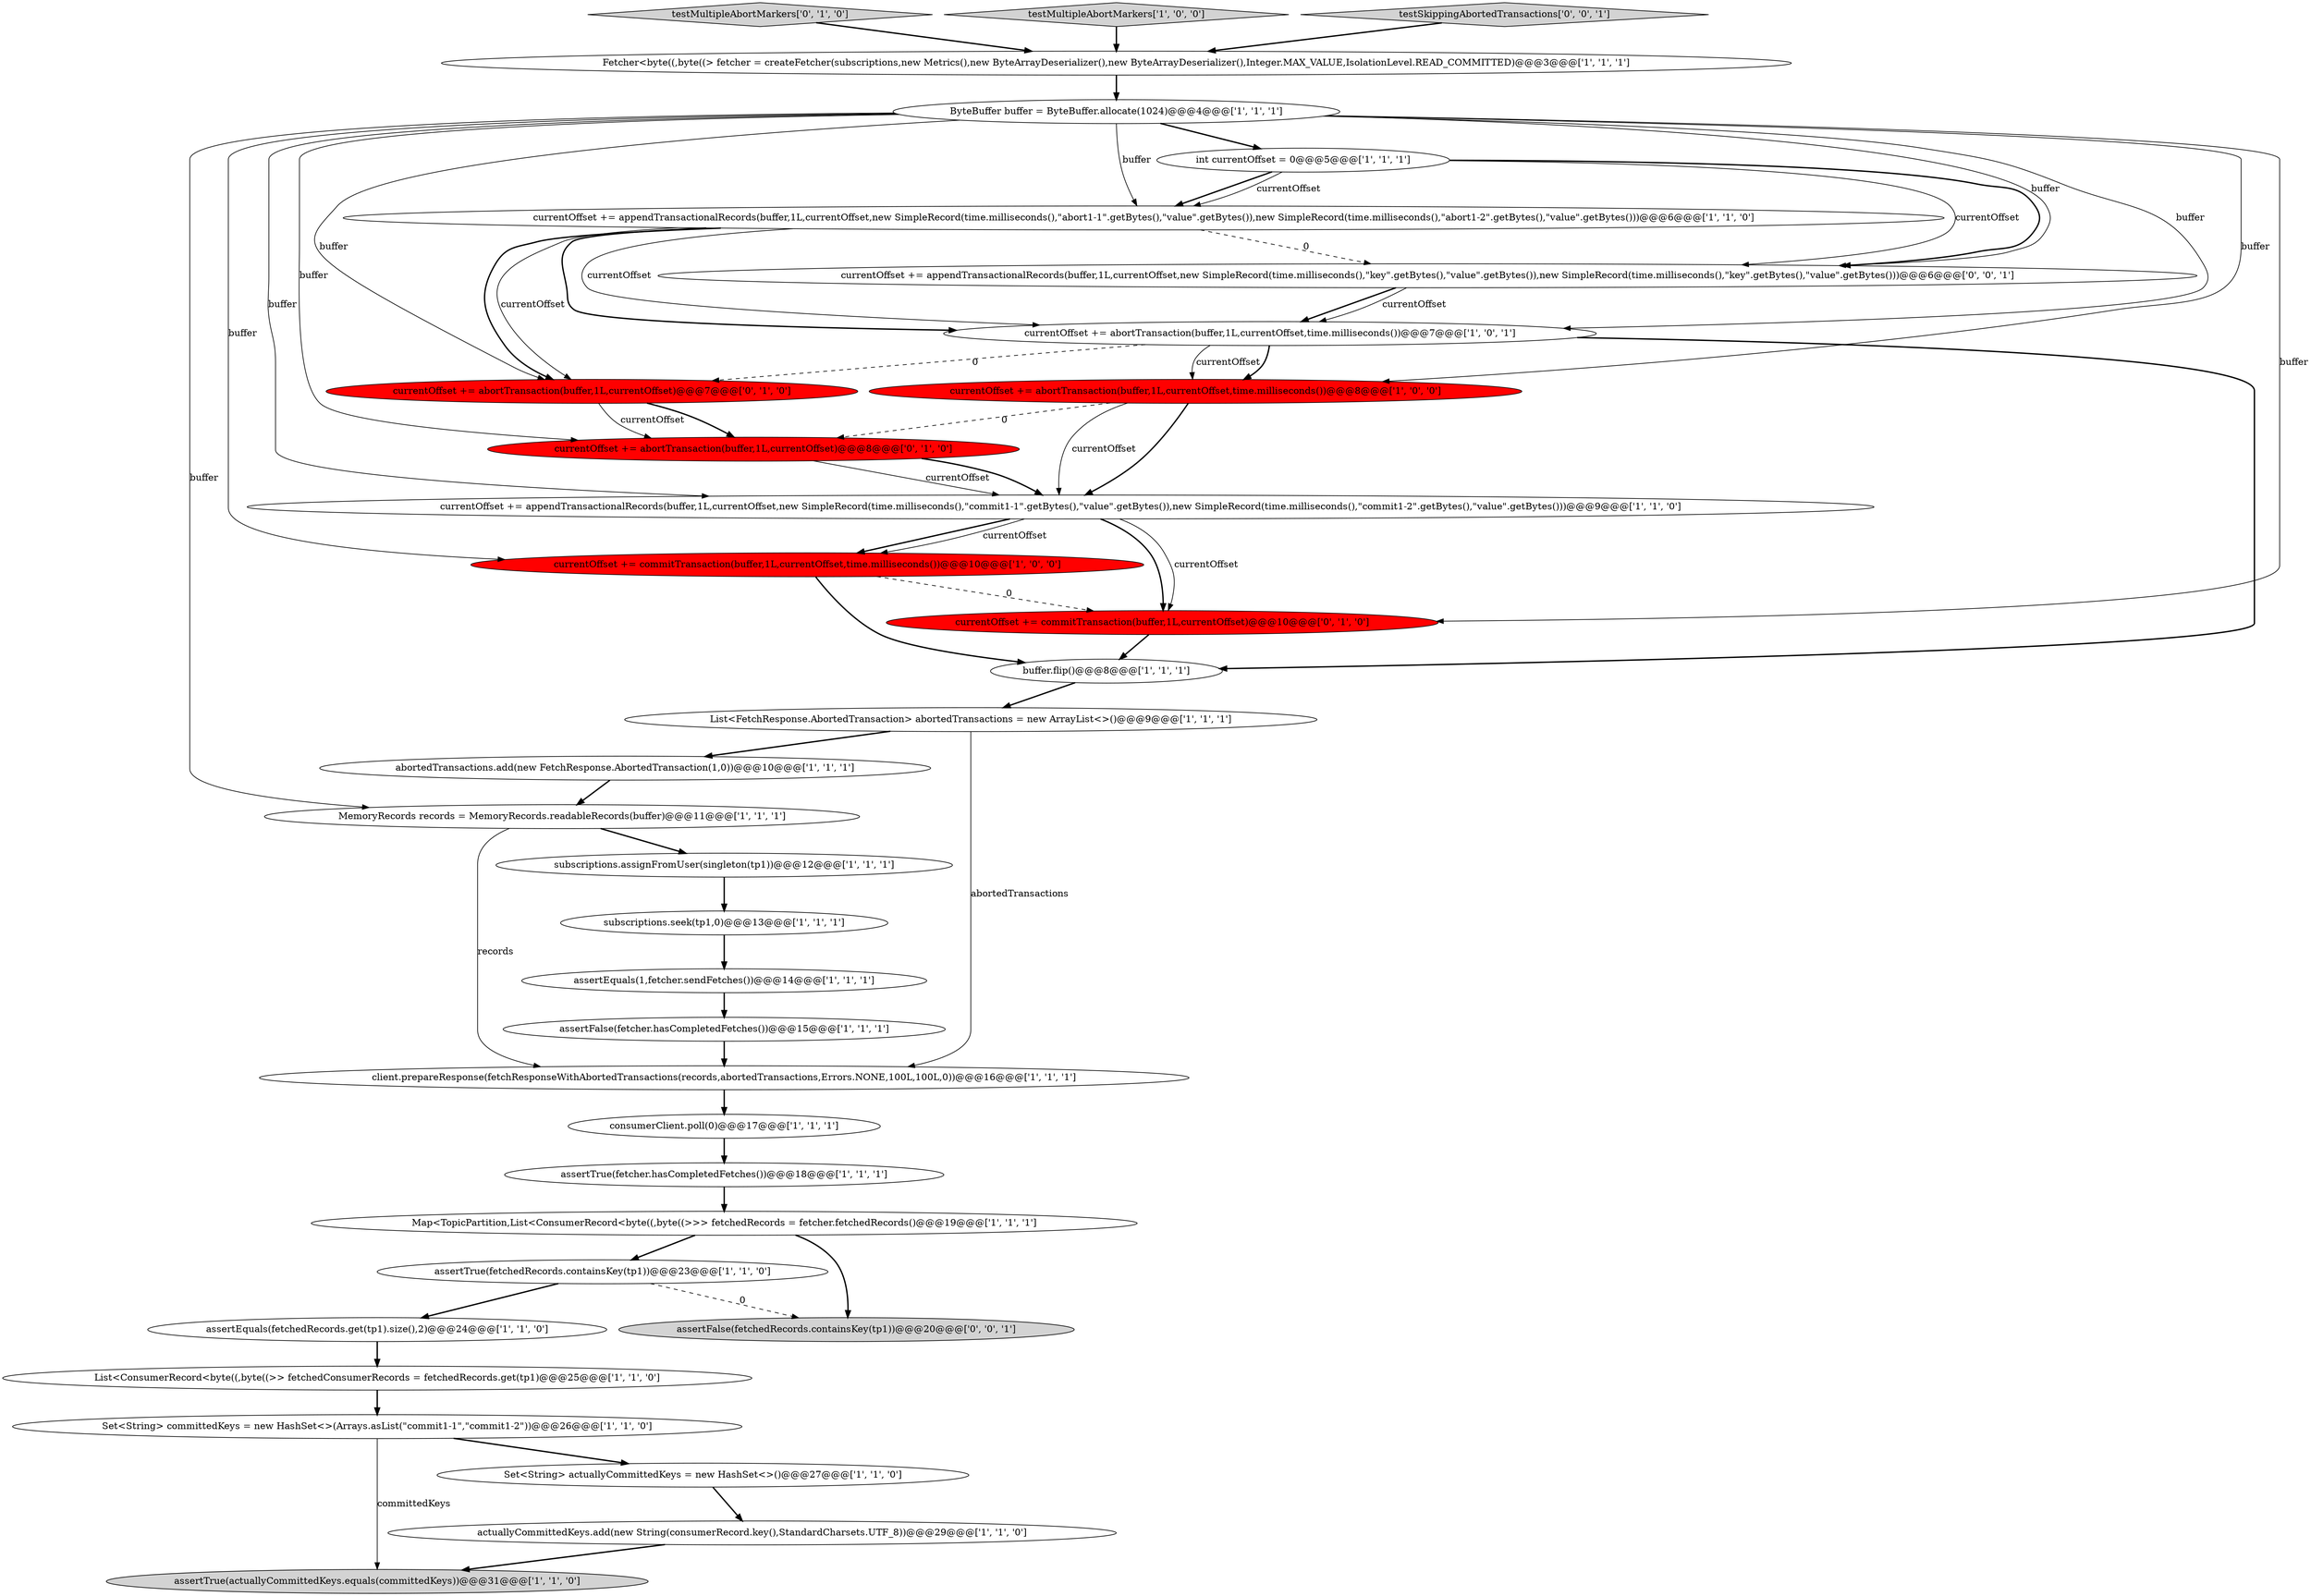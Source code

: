 digraph {
20 [style = filled, label = "subscriptions.assignFromUser(singleton(tp1))@@@12@@@['1', '1', '1']", fillcolor = white, shape = ellipse image = "AAA0AAABBB1BBB"];
7 [style = filled, label = "assertEquals(1,fetcher.sendFetches())@@@14@@@['1', '1', '1']", fillcolor = white, shape = ellipse image = "AAA0AAABBB1BBB"];
25 [style = filled, label = "currentOffset += abortTransaction(buffer,1L,currentOffset,time.milliseconds())@@@8@@@['1', '0', '0']", fillcolor = red, shape = ellipse image = "AAA1AAABBB1BBB"];
30 [style = filled, label = "currentOffset += commitTransaction(buffer,1L,currentOffset)@@@10@@@['0', '1', '0']", fillcolor = red, shape = ellipse image = "AAA1AAABBB2BBB"];
13 [style = filled, label = "currentOffset += appendTransactionalRecords(buffer,1L,currentOffset,new SimpleRecord(time.milliseconds(),\"abort1-1\".getBytes(),\"value\".getBytes()),new SimpleRecord(time.milliseconds(),\"abort1-2\".getBytes(),\"value\".getBytes()))@@@6@@@['1', '1', '0']", fillcolor = white, shape = ellipse image = "AAA0AAABBB1BBB"];
21 [style = filled, label = "List<ConsumerRecord<byte((,byte((>> fetchedConsumerRecords = fetchedRecords.get(tp1)@@@25@@@['1', '1', '0']", fillcolor = white, shape = ellipse image = "AAA0AAABBB1BBB"];
22 [style = filled, label = "assertFalse(fetcher.hasCompletedFetches())@@@15@@@['1', '1', '1']", fillcolor = white, shape = ellipse image = "AAA0AAABBB1BBB"];
12 [style = filled, label = "assertTrue(fetchedRecords.containsKey(tp1))@@@23@@@['1', '1', '0']", fillcolor = white, shape = ellipse image = "AAA0AAABBB1BBB"];
28 [style = filled, label = "currentOffset += abortTransaction(buffer,1L,currentOffset)@@@7@@@['0', '1', '0']", fillcolor = red, shape = ellipse image = "AAA1AAABBB2BBB"];
33 [style = filled, label = "currentOffset += appendTransactionalRecords(buffer,1L,currentOffset,new SimpleRecord(time.milliseconds(),\"key\".getBytes(),\"value\".getBytes()),new SimpleRecord(time.milliseconds(),\"key\".getBytes(),\"value\".getBytes()))@@@6@@@['0', '0', '1']", fillcolor = white, shape = ellipse image = "AAA0AAABBB3BBB"];
23 [style = filled, label = "MemoryRecords records = MemoryRecords.readableRecords(buffer)@@@11@@@['1', '1', '1']", fillcolor = white, shape = ellipse image = "AAA0AAABBB1BBB"];
19 [style = filled, label = "int currentOffset = 0@@@5@@@['1', '1', '1']", fillcolor = white, shape = ellipse image = "AAA0AAABBB1BBB"];
2 [style = filled, label = "actuallyCommittedKeys.add(new String(consumerRecord.key(),StandardCharsets.UTF_8))@@@29@@@['1', '1', '0']", fillcolor = white, shape = ellipse image = "AAA0AAABBB1BBB"];
4 [style = filled, label = "List<FetchResponse.AbortedTransaction> abortedTransactions = new ArrayList<>()@@@9@@@['1', '1', '1']", fillcolor = white, shape = ellipse image = "AAA0AAABBB1BBB"];
32 [style = filled, label = "assertFalse(fetchedRecords.containsKey(tp1))@@@20@@@['0', '0', '1']", fillcolor = lightgray, shape = ellipse image = "AAA0AAABBB3BBB"];
1 [style = filled, label = "currentOffset += abortTransaction(buffer,1L,currentOffset,time.milliseconds())@@@7@@@['1', '0', '1']", fillcolor = white, shape = ellipse image = "AAA0AAABBB1BBB"];
31 [style = filled, label = "testMultipleAbortMarkers['0', '1', '0']", fillcolor = lightgray, shape = diamond image = "AAA0AAABBB2BBB"];
9 [style = filled, label = "Fetcher<byte((,byte((> fetcher = createFetcher(subscriptions,new Metrics(),new ByteArrayDeserializer(),new ByteArrayDeserializer(),Integer.MAX_VALUE,IsolationLevel.READ_COMMITTED)@@@3@@@['1', '1', '1']", fillcolor = white, shape = ellipse image = "AAA0AAABBB1BBB"];
29 [style = filled, label = "currentOffset += abortTransaction(buffer,1L,currentOffset)@@@8@@@['0', '1', '0']", fillcolor = red, shape = ellipse image = "AAA1AAABBB2BBB"];
6 [style = filled, label = "consumerClient.poll(0)@@@17@@@['1', '1', '1']", fillcolor = white, shape = ellipse image = "AAA0AAABBB1BBB"];
5 [style = filled, label = "abortedTransactions.add(new FetchResponse.AbortedTransaction(1,0))@@@10@@@['1', '1', '1']", fillcolor = white, shape = ellipse image = "AAA0AAABBB1BBB"];
8 [style = filled, label = "assertTrue(actuallyCommittedKeys.equals(committedKeys))@@@31@@@['1', '1', '0']", fillcolor = lightgray, shape = ellipse image = "AAA0AAABBB1BBB"];
3 [style = filled, label = "client.prepareResponse(fetchResponseWithAbortedTransactions(records,abortedTransactions,Errors.NONE,100L,100L,0))@@@16@@@['1', '1', '1']", fillcolor = white, shape = ellipse image = "AAA0AAABBB1BBB"];
17 [style = filled, label = "Set<String> committedKeys = new HashSet<>(Arrays.asList(\"commit1-1\",\"commit1-2\"))@@@26@@@['1', '1', '0']", fillcolor = white, shape = ellipse image = "AAA0AAABBB1BBB"];
18 [style = filled, label = "ByteBuffer buffer = ByteBuffer.allocate(1024)@@@4@@@['1', '1', '1']", fillcolor = white, shape = ellipse image = "AAA0AAABBB1BBB"];
15 [style = filled, label = "buffer.flip()@@@8@@@['1', '1', '1']", fillcolor = white, shape = ellipse image = "AAA0AAABBB1BBB"];
14 [style = filled, label = "testMultipleAbortMarkers['1', '0', '0']", fillcolor = lightgray, shape = diamond image = "AAA0AAABBB1BBB"];
16 [style = filled, label = "subscriptions.seek(tp1,0)@@@13@@@['1', '1', '1']", fillcolor = white, shape = ellipse image = "AAA0AAABBB1BBB"];
11 [style = filled, label = "assertTrue(fetcher.hasCompletedFetches())@@@18@@@['1', '1', '1']", fillcolor = white, shape = ellipse image = "AAA0AAABBB1BBB"];
10 [style = filled, label = "Set<String> actuallyCommittedKeys = new HashSet<>()@@@27@@@['1', '1', '0']", fillcolor = white, shape = ellipse image = "AAA0AAABBB1BBB"];
24 [style = filled, label = "assertEquals(fetchedRecords.get(tp1).size(),2)@@@24@@@['1', '1', '0']", fillcolor = white, shape = ellipse image = "AAA0AAABBB1BBB"];
34 [style = filled, label = "testSkippingAbortedTransactions['0', '0', '1']", fillcolor = lightgray, shape = diamond image = "AAA0AAABBB3BBB"];
0 [style = filled, label = "currentOffset += commitTransaction(buffer,1L,currentOffset,time.milliseconds())@@@10@@@['1', '0', '0']", fillcolor = red, shape = ellipse image = "AAA1AAABBB1BBB"];
27 [style = filled, label = "Map<TopicPartition,List<ConsumerRecord<byte((,byte((>>> fetchedRecords = fetcher.fetchedRecords()@@@19@@@['1', '1', '1']", fillcolor = white, shape = ellipse image = "AAA0AAABBB1BBB"];
26 [style = filled, label = "currentOffset += appendTransactionalRecords(buffer,1L,currentOffset,new SimpleRecord(time.milliseconds(),\"commit1-1\".getBytes(),\"value\".getBytes()),new SimpleRecord(time.milliseconds(),\"commit1-2\".getBytes(),\"value\".getBytes()))@@@9@@@['1', '1', '0']", fillcolor = white, shape = ellipse image = "AAA0AAABBB1BBB"];
19->33 [style = bold, label=""];
17->10 [style = bold, label=""];
28->29 [style = bold, label=""];
23->20 [style = bold, label=""];
27->32 [style = bold, label=""];
34->9 [style = bold, label=""];
17->8 [style = solid, label="committedKeys"];
18->28 [style = solid, label="buffer"];
27->12 [style = bold, label=""];
5->23 [style = bold, label=""];
31->9 [style = bold, label=""];
1->15 [style = bold, label=""];
18->29 [style = solid, label="buffer"];
18->0 [style = solid, label="buffer"];
12->32 [style = dashed, label="0"];
16->7 [style = bold, label=""];
18->19 [style = bold, label=""];
29->26 [style = solid, label="currentOffset"];
3->6 [style = bold, label=""];
33->1 [style = bold, label=""];
18->30 [style = solid, label="buffer"];
12->24 [style = bold, label=""];
1->28 [style = dashed, label="0"];
28->29 [style = solid, label="currentOffset"];
0->15 [style = bold, label=""];
13->1 [style = bold, label=""];
29->26 [style = bold, label=""];
26->30 [style = bold, label=""];
18->23 [style = solid, label="buffer"];
13->1 [style = solid, label="currentOffset"];
22->3 [style = bold, label=""];
7->22 [style = bold, label=""];
26->0 [style = bold, label=""];
26->0 [style = solid, label="currentOffset"];
18->1 [style = solid, label="buffer"];
19->33 [style = solid, label="currentOffset"];
9->18 [style = bold, label=""];
20->16 [style = bold, label=""];
19->13 [style = bold, label=""];
18->25 [style = solid, label="buffer"];
23->3 [style = solid, label="records"];
24->21 [style = bold, label=""];
18->26 [style = solid, label="buffer"];
6->11 [style = bold, label=""];
25->26 [style = bold, label=""];
26->30 [style = solid, label="currentOffset"];
15->4 [style = bold, label=""];
18->33 [style = solid, label="buffer"];
33->1 [style = solid, label="currentOffset"];
30->15 [style = bold, label=""];
18->13 [style = solid, label="buffer"];
25->29 [style = dashed, label="0"];
0->30 [style = dashed, label="0"];
1->25 [style = solid, label="currentOffset"];
13->33 [style = dashed, label="0"];
14->9 [style = bold, label=""];
10->2 [style = bold, label=""];
13->28 [style = solid, label="currentOffset"];
1->25 [style = bold, label=""];
4->5 [style = bold, label=""];
21->17 [style = bold, label=""];
4->3 [style = solid, label="abortedTransactions"];
19->13 [style = solid, label="currentOffset"];
25->26 [style = solid, label="currentOffset"];
2->8 [style = bold, label=""];
13->28 [style = bold, label=""];
11->27 [style = bold, label=""];
}
